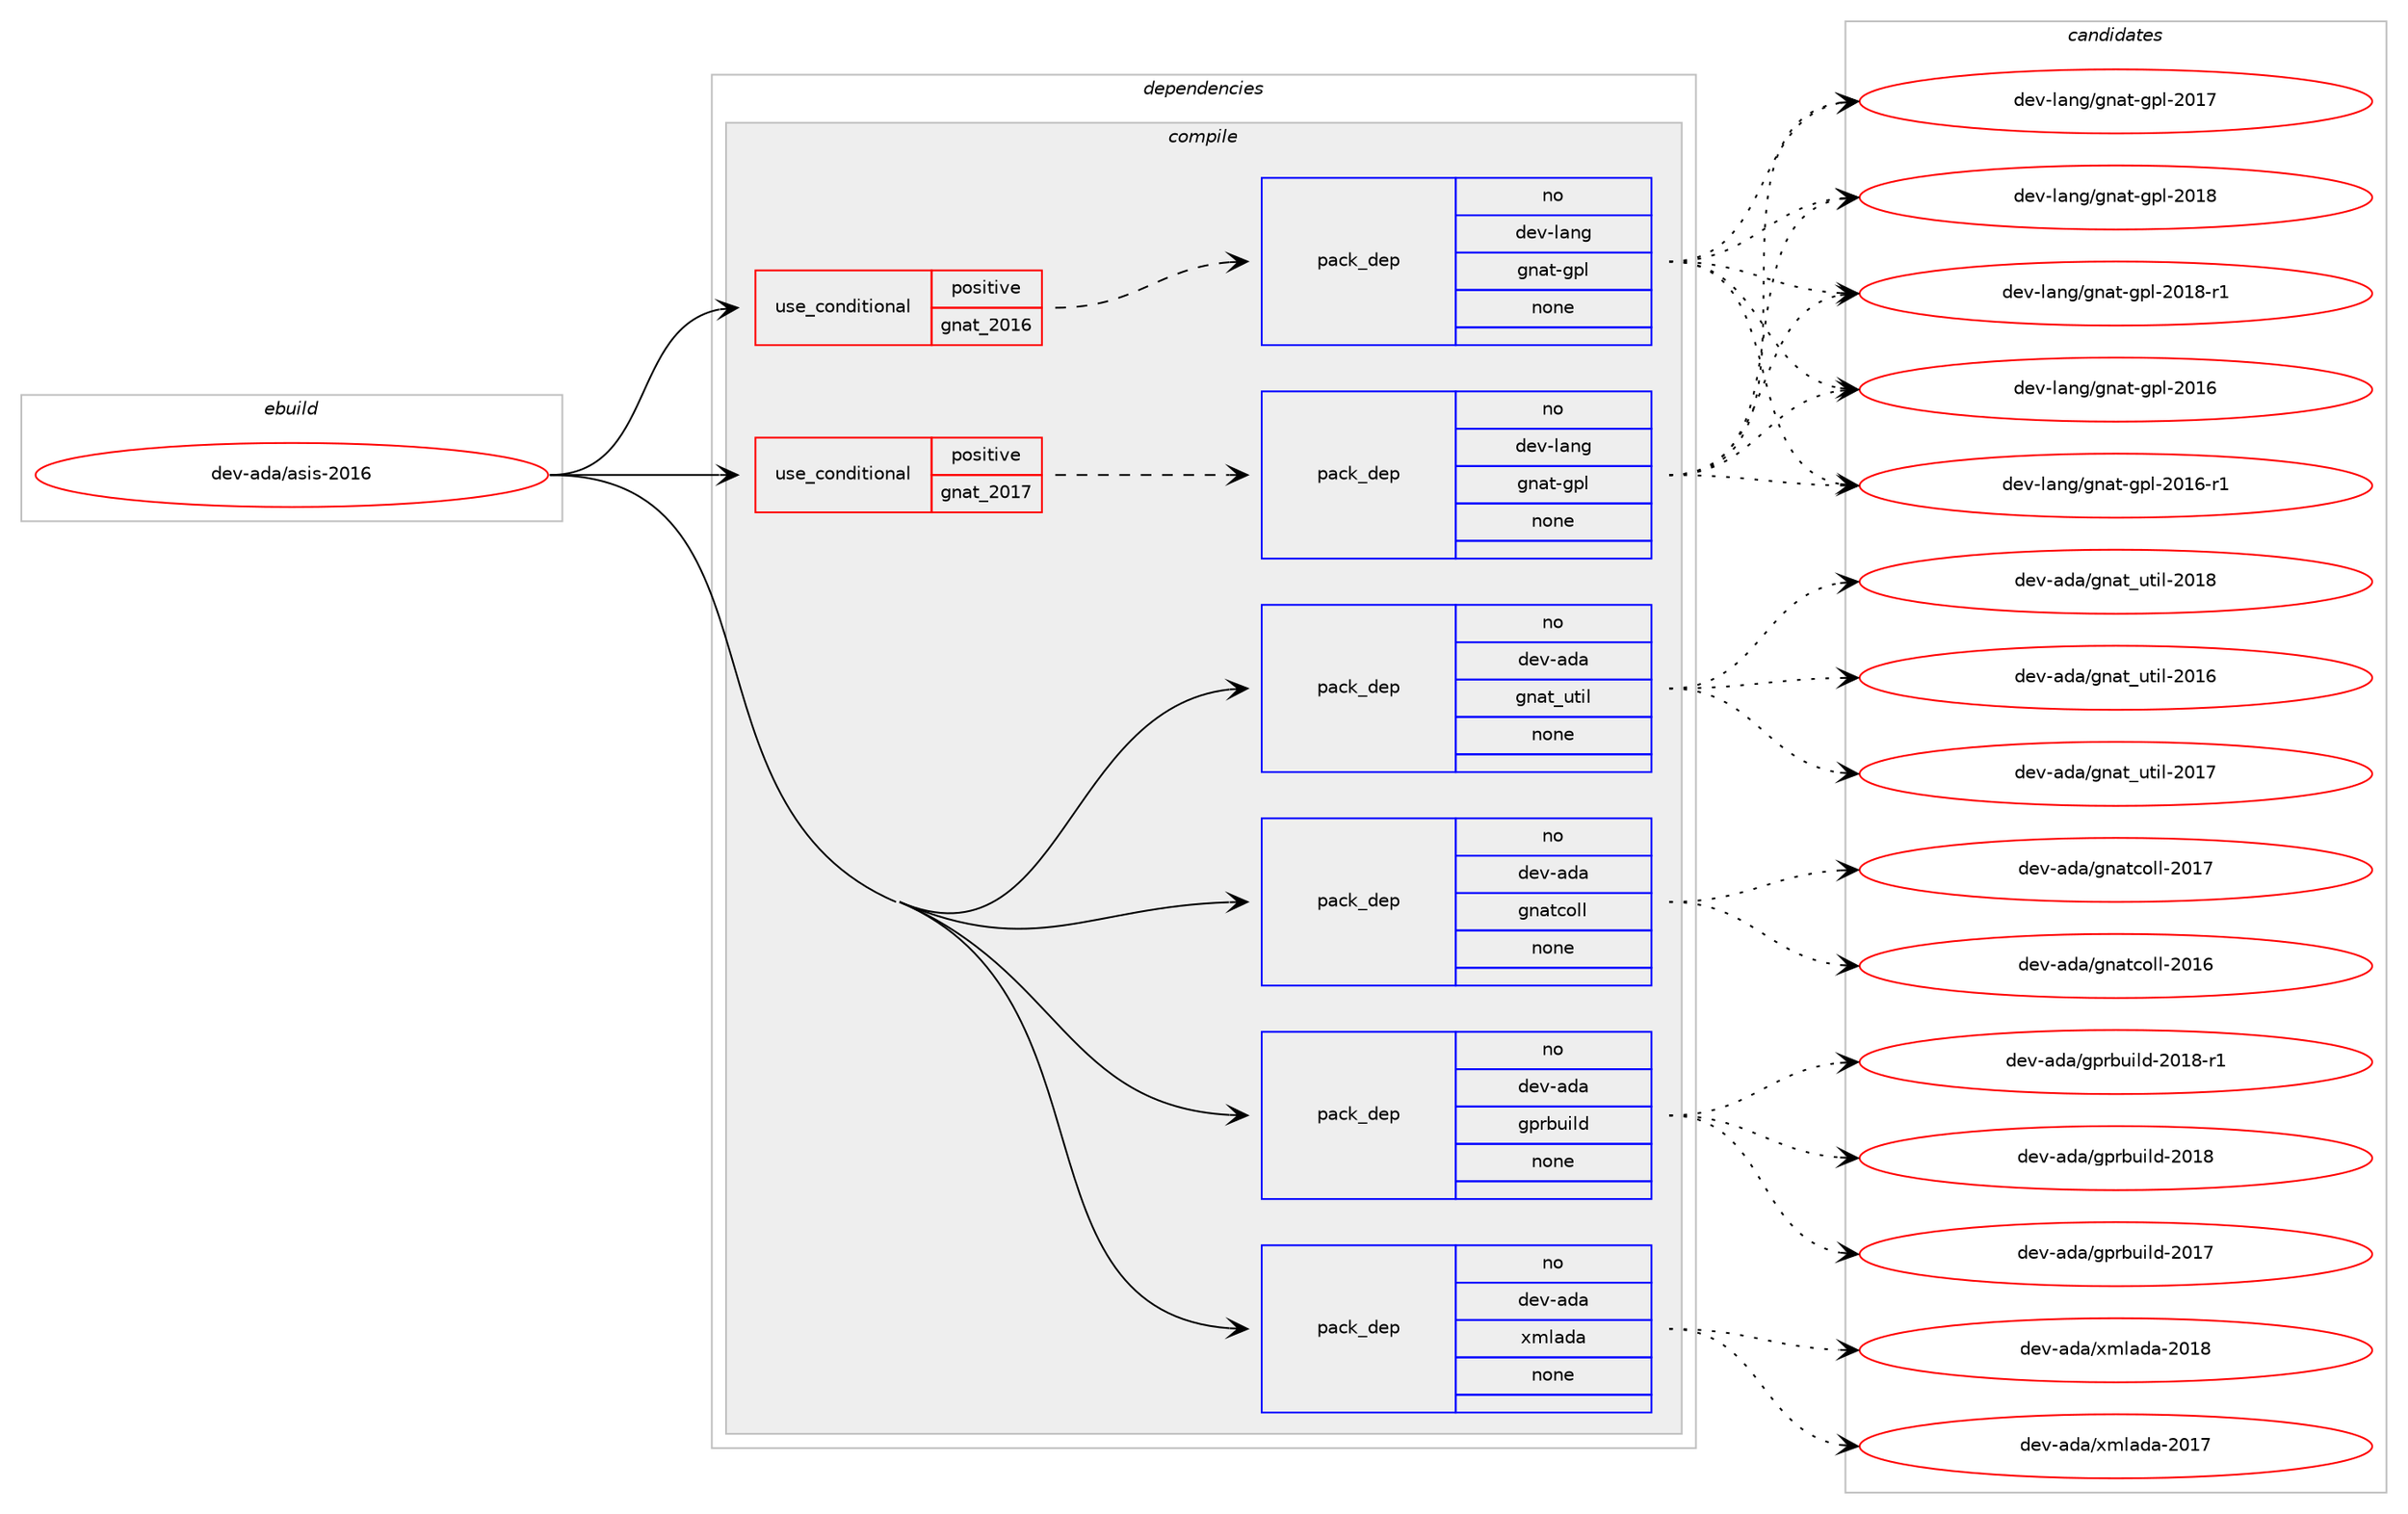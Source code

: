 digraph prolog {

# *************
# Graph options
# *************

newrank=true;
concentrate=true;
compound=true;
graph [rankdir=LR,fontname=Helvetica,fontsize=10,ranksep=1.5];#, ranksep=2.5, nodesep=0.2];
edge  [arrowhead=vee];
node  [fontname=Helvetica,fontsize=10];

# **********
# The ebuild
# **********

subgraph cluster_leftcol {
color=gray;
rank=same;
label=<<i>ebuild</i>>;
id [label="dev-ada/asis-2016", color=red, width=4, href="../dev-ada/asis-2016.svg"];
}

# ****************
# The dependencies
# ****************

subgraph cluster_midcol {
color=gray;
label=<<i>dependencies</i>>;
subgraph cluster_compile {
fillcolor="#eeeeee";
style=filled;
label=<<i>compile</i>>;
subgraph cond973 {
dependency4313 [label=<<TABLE BORDER="0" CELLBORDER="1" CELLSPACING="0" CELLPADDING="4"><TR><TD ROWSPAN="3" CELLPADDING="10">use_conditional</TD></TR><TR><TD>positive</TD></TR><TR><TD>gnat_2016</TD></TR></TABLE>>, shape=none, color=red];
subgraph pack3238 {
dependency4314 [label=<<TABLE BORDER="0" CELLBORDER="1" CELLSPACING="0" CELLPADDING="4" WIDTH="220"><TR><TD ROWSPAN="6" CELLPADDING="30">pack_dep</TD></TR><TR><TD WIDTH="110">no</TD></TR><TR><TD>dev-lang</TD></TR><TR><TD>gnat-gpl</TD></TR><TR><TD>none</TD></TR><TR><TD></TD></TR></TABLE>>, shape=none, color=blue];
}
dependency4313:e -> dependency4314:w [weight=20,style="dashed",arrowhead="vee"];
}
id:e -> dependency4313:w [weight=20,style="solid",arrowhead="vee"];
subgraph cond974 {
dependency4315 [label=<<TABLE BORDER="0" CELLBORDER="1" CELLSPACING="0" CELLPADDING="4"><TR><TD ROWSPAN="3" CELLPADDING="10">use_conditional</TD></TR><TR><TD>positive</TD></TR><TR><TD>gnat_2017</TD></TR></TABLE>>, shape=none, color=red];
subgraph pack3239 {
dependency4316 [label=<<TABLE BORDER="0" CELLBORDER="1" CELLSPACING="0" CELLPADDING="4" WIDTH="220"><TR><TD ROWSPAN="6" CELLPADDING="30">pack_dep</TD></TR><TR><TD WIDTH="110">no</TD></TR><TR><TD>dev-lang</TD></TR><TR><TD>gnat-gpl</TD></TR><TR><TD>none</TD></TR><TR><TD></TD></TR></TABLE>>, shape=none, color=blue];
}
dependency4315:e -> dependency4316:w [weight=20,style="dashed",arrowhead="vee"];
}
id:e -> dependency4315:w [weight=20,style="solid",arrowhead="vee"];
subgraph pack3240 {
dependency4317 [label=<<TABLE BORDER="0" CELLBORDER="1" CELLSPACING="0" CELLPADDING="4" WIDTH="220"><TR><TD ROWSPAN="6" CELLPADDING="30">pack_dep</TD></TR><TR><TD WIDTH="110">no</TD></TR><TR><TD>dev-ada</TD></TR><TR><TD>gnat_util</TD></TR><TR><TD>none</TD></TR><TR><TD></TD></TR></TABLE>>, shape=none, color=blue];
}
id:e -> dependency4317:w [weight=20,style="solid",arrowhead="vee"];
subgraph pack3241 {
dependency4318 [label=<<TABLE BORDER="0" CELLBORDER="1" CELLSPACING="0" CELLPADDING="4" WIDTH="220"><TR><TD ROWSPAN="6" CELLPADDING="30">pack_dep</TD></TR><TR><TD WIDTH="110">no</TD></TR><TR><TD>dev-ada</TD></TR><TR><TD>gnatcoll</TD></TR><TR><TD>none</TD></TR><TR><TD></TD></TR></TABLE>>, shape=none, color=blue];
}
id:e -> dependency4318:w [weight=20,style="solid",arrowhead="vee"];
subgraph pack3242 {
dependency4319 [label=<<TABLE BORDER="0" CELLBORDER="1" CELLSPACING="0" CELLPADDING="4" WIDTH="220"><TR><TD ROWSPAN="6" CELLPADDING="30">pack_dep</TD></TR><TR><TD WIDTH="110">no</TD></TR><TR><TD>dev-ada</TD></TR><TR><TD>gprbuild</TD></TR><TR><TD>none</TD></TR><TR><TD></TD></TR></TABLE>>, shape=none, color=blue];
}
id:e -> dependency4319:w [weight=20,style="solid",arrowhead="vee"];
subgraph pack3243 {
dependency4320 [label=<<TABLE BORDER="0" CELLBORDER="1" CELLSPACING="0" CELLPADDING="4" WIDTH="220"><TR><TD ROWSPAN="6" CELLPADDING="30">pack_dep</TD></TR><TR><TD WIDTH="110">no</TD></TR><TR><TD>dev-ada</TD></TR><TR><TD>xmlada</TD></TR><TR><TD>none</TD></TR><TR><TD></TD></TR></TABLE>>, shape=none, color=blue];
}
id:e -> dependency4320:w [weight=20,style="solid",arrowhead="vee"];
}
subgraph cluster_compileandrun {
fillcolor="#eeeeee";
style=filled;
label=<<i>compile and run</i>>;
}
subgraph cluster_run {
fillcolor="#eeeeee";
style=filled;
label=<<i>run</i>>;
}
}

# **************
# The candidates
# **************

subgraph cluster_choices {
rank=same;
color=gray;
label=<<i>candidates</i>>;

subgraph choice3238 {
color=black;
nodesep=1;
choice10010111845108971101034710311097116451031121084550484954 [label="dev-lang/gnat-gpl-2016", color=red, width=4,href="../dev-lang/gnat-gpl-2016.svg"];
choice100101118451089711010347103110971164510311210845504849544511449 [label="dev-lang/gnat-gpl-2016-r1", color=red, width=4,href="../dev-lang/gnat-gpl-2016-r1.svg"];
choice10010111845108971101034710311097116451031121084550484955 [label="dev-lang/gnat-gpl-2017", color=red, width=4,href="../dev-lang/gnat-gpl-2017.svg"];
choice10010111845108971101034710311097116451031121084550484956 [label="dev-lang/gnat-gpl-2018", color=red, width=4,href="../dev-lang/gnat-gpl-2018.svg"];
choice100101118451089711010347103110971164510311210845504849564511449 [label="dev-lang/gnat-gpl-2018-r1", color=red, width=4,href="../dev-lang/gnat-gpl-2018-r1.svg"];
dependency4314:e -> choice10010111845108971101034710311097116451031121084550484954:w [style=dotted,weight="100"];
dependency4314:e -> choice100101118451089711010347103110971164510311210845504849544511449:w [style=dotted,weight="100"];
dependency4314:e -> choice10010111845108971101034710311097116451031121084550484955:w [style=dotted,weight="100"];
dependency4314:e -> choice10010111845108971101034710311097116451031121084550484956:w [style=dotted,weight="100"];
dependency4314:e -> choice100101118451089711010347103110971164510311210845504849564511449:w [style=dotted,weight="100"];
}
subgraph choice3239 {
color=black;
nodesep=1;
choice10010111845108971101034710311097116451031121084550484954 [label="dev-lang/gnat-gpl-2016", color=red, width=4,href="../dev-lang/gnat-gpl-2016.svg"];
choice100101118451089711010347103110971164510311210845504849544511449 [label="dev-lang/gnat-gpl-2016-r1", color=red, width=4,href="../dev-lang/gnat-gpl-2016-r1.svg"];
choice10010111845108971101034710311097116451031121084550484955 [label="dev-lang/gnat-gpl-2017", color=red, width=4,href="../dev-lang/gnat-gpl-2017.svg"];
choice10010111845108971101034710311097116451031121084550484956 [label="dev-lang/gnat-gpl-2018", color=red, width=4,href="../dev-lang/gnat-gpl-2018.svg"];
choice100101118451089711010347103110971164510311210845504849564511449 [label="dev-lang/gnat-gpl-2018-r1", color=red, width=4,href="../dev-lang/gnat-gpl-2018-r1.svg"];
dependency4316:e -> choice10010111845108971101034710311097116451031121084550484954:w [style=dotted,weight="100"];
dependency4316:e -> choice100101118451089711010347103110971164510311210845504849544511449:w [style=dotted,weight="100"];
dependency4316:e -> choice10010111845108971101034710311097116451031121084550484955:w [style=dotted,weight="100"];
dependency4316:e -> choice10010111845108971101034710311097116451031121084550484956:w [style=dotted,weight="100"];
dependency4316:e -> choice100101118451089711010347103110971164510311210845504849564511449:w [style=dotted,weight="100"];
}
subgraph choice3240 {
color=black;
nodesep=1;
choice1001011184597100974710311097116951171161051084550484954 [label="dev-ada/gnat_util-2016", color=red, width=4,href="../dev-ada/gnat_util-2016.svg"];
choice1001011184597100974710311097116951171161051084550484955 [label="dev-ada/gnat_util-2017", color=red, width=4,href="../dev-ada/gnat_util-2017.svg"];
choice1001011184597100974710311097116951171161051084550484956 [label="dev-ada/gnat_util-2018", color=red, width=4,href="../dev-ada/gnat_util-2018.svg"];
dependency4317:e -> choice1001011184597100974710311097116951171161051084550484954:w [style=dotted,weight="100"];
dependency4317:e -> choice1001011184597100974710311097116951171161051084550484955:w [style=dotted,weight="100"];
dependency4317:e -> choice1001011184597100974710311097116951171161051084550484956:w [style=dotted,weight="100"];
}
subgraph choice3241 {
color=black;
nodesep=1;
choice1001011184597100974710311097116991111081084550484954 [label="dev-ada/gnatcoll-2016", color=red, width=4,href="../dev-ada/gnatcoll-2016.svg"];
choice1001011184597100974710311097116991111081084550484955 [label="dev-ada/gnatcoll-2017", color=red, width=4,href="../dev-ada/gnatcoll-2017.svg"];
dependency4318:e -> choice1001011184597100974710311097116991111081084550484954:w [style=dotted,weight="100"];
dependency4318:e -> choice1001011184597100974710311097116991111081084550484955:w [style=dotted,weight="100"];
}
subgraph choice3242 {
color=black;
nodesep=1;
choice10010111845971009747103112114981171051081004550484956 [label="dev-ada/gprbuild-2018", color=red, width=4,href="../dev-ada/gprbuild-2018.svg"];
choice10010111845971009747103112114981171051081004550484955 [label="dev-ada/gprbuild-2017", color=red, width=4,href="../dev-ada/gprbuild-2017.svg"];
choice100101118459710097471031121149811710510810045504849564511449 [label="dev-ada/gprbuild-2018-r1", color=red, width=4,href="../dev-ada/gprbuild-2018-r1.svg"];
dependency4319:e -> choice10010111845971009747103112114981171051081004550484956:w [style=dotted,weight="100"];
dependency4319:e -> choice10010111845971009747103112114981171051081004550484955:w [style=dotted,weight="100"];
dependency4319:e -> choice100101118459710097471031121149811710510810045504849564511449:w [style=dotted,weight="100"];
}
subgraph choice3243 {
color=black;
nodesep=1;
choice1001011184597100974712010910897100974550484955 [label="dev-ada/xmlada-2017", color=red, width=4,href="../dev-ada/xmlada-2017.svg"];
choice1001011184597100974712010910897100974550484956 [label="dev-ada/xmlada-2018", color=red, width=4,href="../dev-ada/xmlada-2018.svg"];
dependency4320:e -> choice1001011184597100974712010910897100974550484955:w [style=dotted,weight="100"];
dependency4320:e -> choice1001011184597100974712010910897100974550484956:w [style=dotted,weight="100"];
}
}

}
